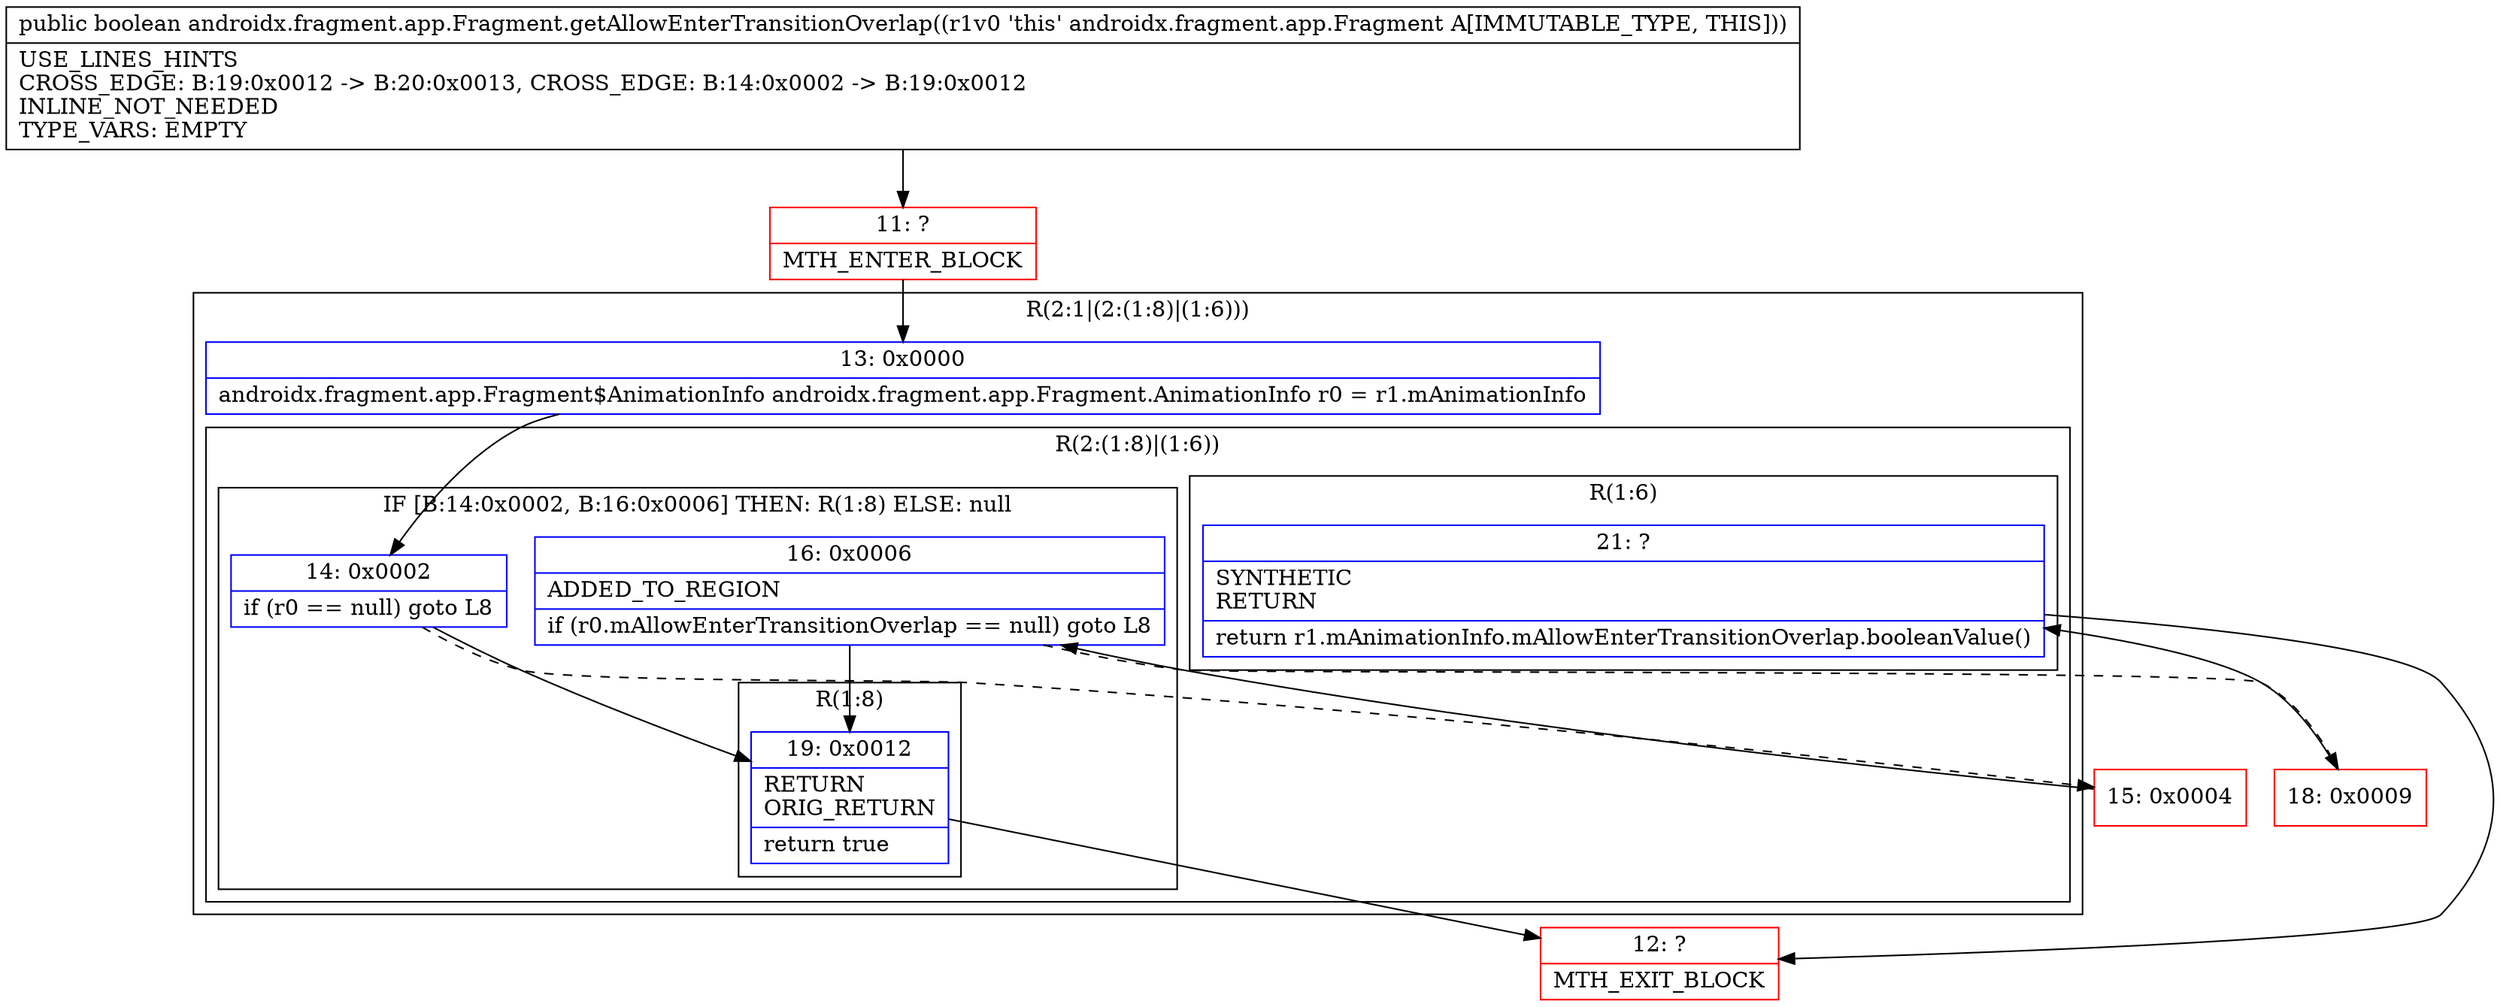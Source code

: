 digraph "CFG forandroidx.fragment.app.Fragment.getAllowEnterTransitionOverlap()Z" {
subgraph cluster_Region_639264275 {
label = "R(2:1|(2:(1:8)|(1:6)))";
node [shape=record,color=blue];
Node_13 [shape=record,label="{13\:\ 0x0000|androidx.fragment.app.Fragment$AnimationInfo androidx.fragment.app.Fragment.AnimationInfo r0 = r1.mAnimationInfo\l}"];
subgraph cluster_Region_1598048835 {
label = "R(2:(1:8)|(1:6))";
node [shape=record,color=blue];
subgraph cluster_IfRegion_805840052 {
label = "IF [B:14:0x0002, B:16:0x0006] THEN: R(1:8) ELSE: null";
node [shape=record,color=blue];
Node_14 [shape=record,label="{14\:\ 0x0002|if (r0 == null) goto L8\l}"];
Node_16 [shape=record,label="{16\:\ 0x0006|ADDED_TO_REGION\l|if (r0.mAllowEnterTransitionOverlap == null) goto L8\l}"];
subgraph cluster_Region_1692317570 {
label = "R(1:8)";
node [shape=record,color=blue];
Node_19 [shape=record,label="{19\:\ 0x0012|RETURN\lORIG_RETURN\l|return true\l}"];
}
}
subgraph cluster_Region_2092047804 {
label = "R(1:6)";
node [shape=record,color=blue];
Node_21 [shape=record,label="{21\:\ ?|SYNTHETIC\lRETURN\l|return r1.mAnimationInfo.mAllowEnterTransitionOverlap.booleanValue()\l}"];
}
}
}
Node_11 [shape=record,color=red,label="{11\:\ ?|MTH_ENTER_BLOCK\l}"];
Node_15 [shape=record,color=red,label="{15\:\ 0x0004}"];
Node_18 [shape=record,color=red,label="{18\:\ 0x0009}"];
Node_12 [shape=record,color=red,label="{12\:\ ?|MTH_EXIT_BLOCK\l}"];
MethodNode[shape=record,label="{public boolean androidx.fragment.app.Fragment.getAllowEnterTransitionOverlap((r1v0 'this' androidx.fragment.app.Fragment A[IMMUTABLE_TYPE, THIS]))  | USE_LINES_HINTS\lCROSS_EDGE: B:19:0x0012 \-\> B:20:0x0013, CROSS_EDGE: B:14:0x0002 \-\> B:19:0x0012\lINLINE_NOT_NEEDED\lTYPE_VARS: EMPTY\l}"];
MethodNode -> Node_11;Node_13 -> Node_14;
Node_14 -> Node_15[style=dashed];
Node_14 -> Node_19;
Node_16 -> Node_18[style=dashed];
Node_16 -> Node_19;
Node_19 -> Node_12;
Node_21 -> Node_12;
Node_11 -> Node_13;
Node_15 -> Node_16;
Node_18 -> Node_21;
}

